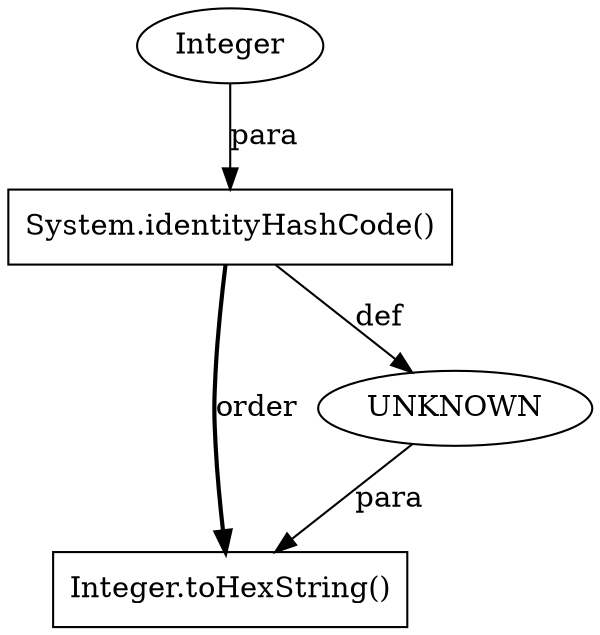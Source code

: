 digraph "AUG" {

  1 [ label="Integer.toHexString()" shape="box" ];
  2 [ label="UNKNOWN" shape="ellipse" ];
  3 [ label="System.identityHashCode()" shape="box" ];
  4 [ label="Integer" shape="ellipse" ];
  3 -> 1 [ label="order" style="bold" ];
  2 -> 1 [ label="para" style="solid" ];
  3 -> 2 [ label="def" style="solid" ];
  4 -> 3 [ label="para" style="solid" ];
}

